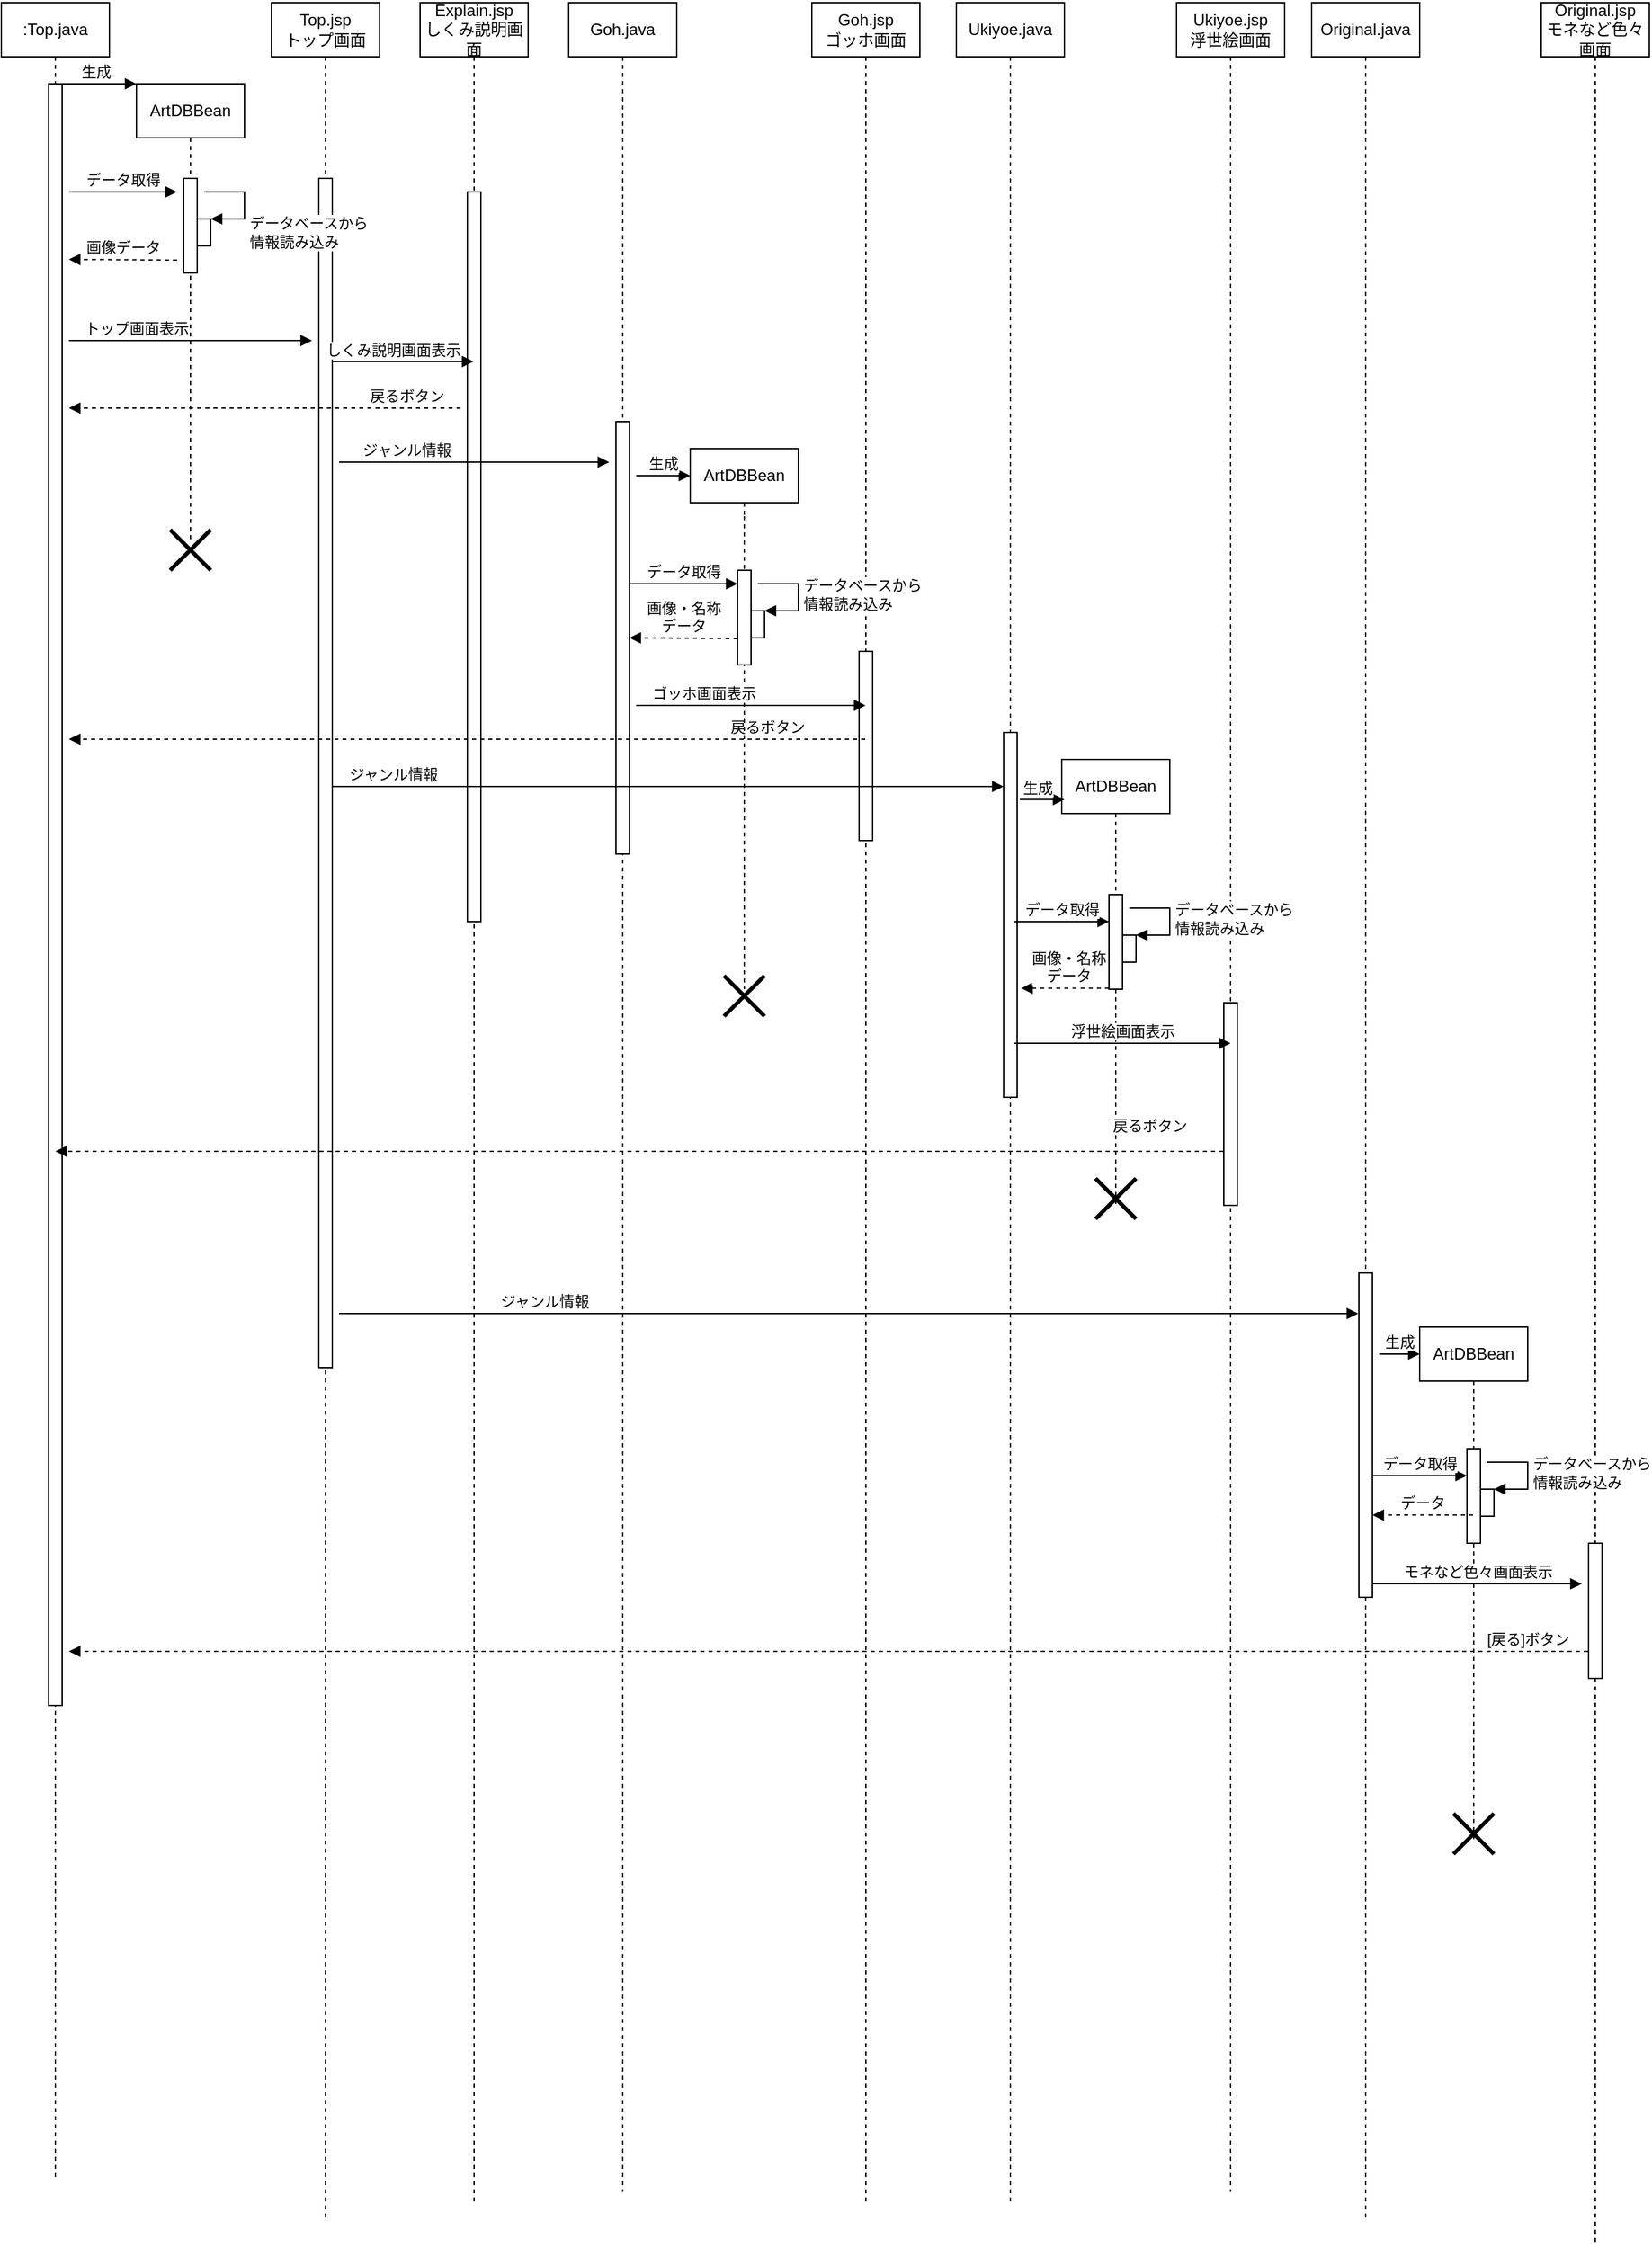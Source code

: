 <mxfile version="14.4.9" type="device"><diagram id="YpQuNti6Ru9Zz0I5ruBN" name="ページ1"><mxGraphModel dx="1447" dy="803" grid="1" gridSize="10" guides="1" tooltips="1" connect="1" arrows="1" fold="1" page="1" pageScale="1" pageWidth="827" pageHeight="1169" math="0" shadow="0"><root><mxCell id="0"/><mxCell id="1" parent="0"/><mxCell id="Ttry0OVV4ICA3oZqn3-e-10" value="Top.jsp&lt;br&gt;トップ画面" style="shape=umlLifeline;perimeter=lifelinePerimeter;whiteSpace=wrap;html=1;container=1;collapsible=0;recursiveResize=0;outlineConnect=0;" parent="1" vertex="1"><mxGeometry x="240" y="40" width="80" height="1640" as="geometry"/></mxCell><mxCell id="Ttry0OVV4ICA3oZqn3-e-11" value="" style="html=1;points=[];perimeter=orthogonalPerimeter;" parent="Ttry0OVV4ICA3oZqn3-e-10" vertex="1"><mxGeometry x="35" y="130" width="10" height="880" as="geometry"/></mxCell><mxCell id="Ttry0OVV4ICA3oZqn3-e-1" value=":Top.java" style="shape=umlLifeline;perimeter=lifelinePerimeter;whiteSpace=wrap;html=1;container=1;collapsible=0;recursiveResize=0;outlineConnect=0;" parent="1" vertex="1"><mxGeometry x="40" y="40" width="80" height="1610" as="geometry"/></mxCell><mxCell id="Ttry0OVV4ICA3oZqn3-e-2" value="" style="html=1;points=[];perimeter=orthogonalPerimeter;" parent="Ttry0OVV4ICA3oZqn3-e-1" vertex="1"><mxGeometry x="35" y="60" width="10" height="1200" as="geometry"/></mxCell><mxCell id="Ttry0OVV4ICA3oZqn3-e-3" value="ArtDBBean" style="shape=umlLifeline;perimeter=lifelinePerimeter;whiteSpace=wrap;html=1;container=1;collapsible=0;recursiveResize=0;outlineConnect=0;" parent="1" vertex="1"><mxGeometry x="140" y="100" width="80" height="340" as="geometry"/></mxCell><mxCell id="Ttry0OVV4ICA3oZqn3-e-4" value="" style="html=1;points=[];perimeter=orthogonalPerimeter;" parent="Ttry0OVV4ICA3oZqn3-e-3" vertex="1"><mxGeometry x="35" y="70" width="10" height="70" as="geometry"/></mxCell><mxCell id="Ttry0OVV4ICA3oZqn3-e-5" value="" style="html=1;points=[];perimeter=orthogonalPerimeter;" parent="Ttry0OVV4ICA3oZqn3-e-3" vertex="1"><mxGeometry x="45" y="100" width="10" height="20" as="geometry"/></mxCell><mxCell id="Ttry0OVV4ICA3oZqn3-e-6" value="データベースから&lt;br&gt;情報読み込み" style="edgeStyle=orthogonalEdgeStyle;html=1;align=left;spacingLeft=2;endArrow=block;rounded=0;entryX=1;entryY=0;" parent="Ttry0OVV4ICA3oZqn3-e-3" target="Ttry0OVV4ICA3oZqn3-e-5" edge="1"><mxGeometry x="0.333" y="10" relative="1" as="geometry"><mxPoint x="50" y="80" as="sourcePoint"/><Array as="points"><mxPoint x="80" y="80"/></Array><mxPoint as="offset"/></mxGeometry></mxCell><mxCell id="Ttry0OVV4ICA3oZqn3-e-7" value="生成" style="html=1;verticalAlign=bottom;endArrow=block;" parent="1" edge="1"><mxGeometry width="80" relative="1" as="geometry"><mxPoint x="80" y="100" as="sourcePoint"/><mxPoint x="140" y="100" as="targetPoint"/></mxGeometry></mxCell><mxCell id="Ttry0OVV4ICA3oZqn3-e-8" value="データ取得" style="html=1;verticalAlign=bottom;endArrow=block;" parent="1" edge="1"><mxGeometry width="80" relative="1" as="geometry"><mxPoint x="90" y="180" as="sourcePoint"/><mxPoint x="170" y="180" as="targetPoint"/></mxGeometry></mxCell><mxCell id="Ttry0OVV4ICA3oZqn3-e-9" value="画像データ" style="html=1;verticalAlign=bottom;endArrow=block;dashed=1;" parent="1" edge="1"><mxGeometry width="80" relative="1" as="geometry"><mxPoint x="170" y="230.5" as="sourcePoint"/><mxPoint x="90" y="230" as="targetPoint"/></mxGeometry></mxCell><mxCell id="Ttry0OVV4ICA3oZqn3-e-12" value="トップ画面表示" style="html=1;verticalAlign=bottom;endArrow=block;" parent="1" edge="1"><mxGeometry x="-0.444" width="80" relative="1" as="geometry"><mxPoint x="90" y="290" as="sourcePoint"/><mxPoint x="270" y="290" as="targetPoint"/><mxPoint as="offset"/></mxGeometry></mxCell><mxCell id="Ttry0OVV4ICA3oZqn3-e-13" value="Explain.jsp&lt;br&gt;しくみ説明画面" style="shape=umlLifeline;perimeter=lifelinePerimeter;whiteSpace=wrap;html=1;container=1;collapsible=0;recursiveResize=0;outlineConnect=0;" parent="1" vertex="1"><mxGeometry x="350" y="40" width="80" height="1630" as="geometry"/></mxCell><mxCell id="Ttry0OVV4ICA3oZqn3-e-14" value="" style="html=1;points=[];perimeter=orthogonalPerimeter;" parent="Ttry0OVV4ICA3oZqn3-e-13" vertex="1"><mxGeometry x="35" y="140" width="10" height="540" as="geometry"/></mxCell><mxCell id="Ttry0OVV4ICA3oZqn3-e-15" value="しくみ説明画面表示" style="html=1;verticalAlign=bottom;endArrow=block;exitX=1.014;exitY=0.154;exitDx=0;exitDy=0;exitPerimeter=0;" parent="1" target="Ttry0OVV4ICA3oZqn3-e-13" edge="1" source="Ttry0OVV4ICA3oZqn3-e-11"><mxGeometry x="-0.14" width="80" relative="1" as="geometry"><mxPoint x="290" y="290" as="sourcePoint"/><mxPoint x="370" y="290" as="targetPoint"/><mxPoint as="offset"/></mxGeometry></mxCell><mxCell id="Ttry0OVV4ICA3oZqn3-e-22" value="Goh.java" style="shape=umlLifeline;perimeter=lifelinePerimeter;whiteSpace=wrap;html=1;container=1;collapsible=0;recursiveResize=0;outlineConnect=0;" parent="1" vertex="1"><mxGeometry x="460" y="40" width="80" height="1620" as="geometry"/></mxCell><mxCell id="Ttry0OVV4ICA3oZqn3-e-23" value="" style="html=1;points=[];perimeter=orthogonalPerimeter;" parent="Ttry0OVV4ICA3oZqn3-e-22" vertex="1"><mxGeometry x="35" y="310" width="10" height="320" as="geometry"/></mxCell><mxCell id="Ttry0OVV4ICA3oZqn3-e-24" value="Goh.jsp&lt;br&gt;ゴッホ画面" style="shape=umlLifeline;perimeter=lifelinePerimeter;whiteSpace=wrap;html=1;container=1;collapsible=0;recursiveResize=0;outlineConnect=0;" parent="1" vertex="1"><mxGeometry x="640" y="40" width="80" height="1630" as="geometry"/></mxCell><mxCell id="Ttry0OVV4ICA3oZqn3-e-25" value="" style="html=1;points=[];perimeter=orthogonalPerimeter;" parent="Ttry0OVV4ICA3oZqn3-e-24" vertex="1"><mxGeometry x="35" y="480" width="10" height="140" as="geometry"/></mxCell><mxCell id="ESevAekTUr1ejZM1aii9-2" value="ジャンル情報" style="html=1;verticalAlign=bottom;endArrow=block;" parent="Ttry0OVV4ICA3oZqn3-e-24" edge="1"><mxGeometry x="-0.821" width="80" relative="1" as="geometry"><mxPoint x="-354.5" y="580" as="sourcePoint"/><mxPoint x="142" y="580" as="targetPoint"/><Array as="points"><mxPoint x="65.5" y="580"/><mxPoint x="85.5" y="580"/></Array><mxPoint as="offset"/></mxGeometry></mxCell><mxCell id="Ttry0OVV4ICA3oZqn3-e-33" value="Ukiyoe.java" style="shape=umlLifeline;perimeter=lifelinePerimeter;whiteSpace=wrap;html=1;container=1;collapsible=0;recursiveResize=0;outlineConnect=0;" parent="1" vertex="1"><mxGeometry x="747" y="40" width="80" height="1630" as="geometry"/></mxCell><mxCell id="Ttry0OVV4ICA3oZqn3-e-34" value="" style="html=1;points=[];perimeter=orthogonalPerimeter;" parent="Ttry0OVV4ICA3oZqn3-e-33" vertex="1"><mxGeometry x="35" y="540" width="10" height="270" as="geometry"/></mxCell><mxCell id="Ttry0OVV4ICA3oZqn3-e-35" value="ジャンル情報" style="html=1;verticalAlign=bottom;endArrow=block;" parent="1" edge="1"><mxGeometry x="-0.5" width="80" relative="1" as="geometry"><mxPoint x="290" y="380" as="sourcePoint"/><mxPoint x="490" y="380" as="targetPoint"/><mxPoint as="offset"/></mxGeometry></mxCell><mxCell id="Ttry0OVV4ICA3oZqn3-e-48" value="Ukiyoe.jsp&lt;br&gt;浮世絵画面" style="shape=umlLifeline;perimeter=lifelinePerimeter;whiteSpace=wrap;html=1;container=1;collapsible=0;recursiveResize=0;outlineConnect=0;" parent="1" vertex="1"><mxGeometry x="910" y="40" width="80" height="1620" as="geometry"/></mxCell><mxCell id="Ttry0OVV4ICA3oZqn3-e-49" value="" style="html=1;points=[];perimeter=orthogonalPerimeter;" parent="Ttry0OVV4ICA3oZqn3-e-48" vertex="1"><mxGeometry x="35" y="740" width="10" height="150" as="geometry"/></mxCell><mxCell id="Ttry0OVV4ICA3oZqn3-e-51" value="戻るボタン" style="html=1;verticalAlign=bottom;endArrow=block;dashed=1;" parent="1" edge="1"><mxGeometry x="-0.753" width="80" relative="1" as="geometry"><mxPoint x="679.5" y="585" as="sourcePoint"/><mxPoint x="90" y="585" as="targetPoint"/><mxPoint as="offset"/></mxGeometry></mxCell><mxCell id="GttjtIk6Q0Pbnpbwzebx-1" style="edgeStyle=orthogonalEdgeStyle;rounded=0;orthogonalLoop=1;jettySize=auto;html=1;dashed=1;endArrow=none;endFill=0;" parent="1" source="Ttry0OVV4ICA3oZqn3-e-63" edge="1"><mxGeometry relative="1" as="geometry"><mxPoint x="590" y="770" as="targetPoint"/><Array as="points"><mxPoint x="590" y="750"/><mxPoint x="590" y="750"/></Array></mxGeometry></mxCell><mxCell id="Ttry0OVV4ICA3oZqn3-e-63" value="ArtDBBean" style="shape=umlLifeline;perimeter=lifelinePerimeter;whiteSpace=wrap;html=1;container=1;collapsible=0;recursiveResize=0;outlineConnect=0;" parent="1" vertex="1"><mxGeometry x="550" y="370" width="80" height="50" as="geometry"/></mxCell><mxCell id="GttjtIk6Q0Pbnpbwzebx-8" style="edgeStyle=orthogonalEdgeStyle;rounded=0;orthogonalLoop=1;jettySize=auto;html=1;dashed=1;endArrow=none;endFill=0;" parent="1" source="Ttry0OVV4ICA3oZqn3-e-70" edge="1"><mxGeometry relative="1" as="geometry"><mxPoint x="865" y="930" as="targetPoint"/><Array as="points"><mxPoint x="865" y="785"/></Array></mxGeometry></mxCell><mxCell id="Ttry0OVV4ICA3oZqn3-e-70" value="ArtDBBean" style="shape=umlLifeline;perimeter=lifelinePerimeter;whiteSpace=wrap;html=1;container=1;collapsible=0;recursiveResize=0;outlineConnect=0;" parent="1" vertex="1"><mxGeometry x="825" y="600" width="80" height="170" as="geometry"/></mxCell><mxCell id="Ttry0OVV4ICA3oZqn3-e-71" value="" style="html=1;points=[];perimeter=orthogonalPerimeter;" parent="Ttry0OVV4ICA3oZqn3-e-70" vertex="1"><mxGeometry x="35" y="100" width="10" height="70" as="geometry"/></mxCell><mxCell id="Ttry0OVV4ICA3oZqn3-e-72" value="" style="html=1;points=[];perimeter=orthogonalPerimeter;" parent="Ttry0OVV4ICA3oZqn3-e-70" vertex="1"><mxGeometry x="45" y="130" width="10" height="20" as="geometry"/></mxCell><mxCell id="Ttry0OVV4ICA3oZqn3-e-73" value="データベースから&lt;br&gt;情報読み込み" style="edgeStyle=orthogonalEdgeStyle;html=1;align=left;spacingLeft=2;endArrow=block;rounded=0;entryX=1;entryY=0;" parent="Ttry0OVV4ICA3oZqn3-e-70" target="Ttry0OVV4ICA3oZqn3-e-72" edge="1"><mxGeometry relative="1" as="geometry"><mxPoint x="50" y="110" as="sourcePoint"/><Array as="points"><mxPoint x="80" y="110"/></Array></mxGeometry></mxCell><mxCell id="Ttry0OVV4ICA3oZqn3-e-75" value="画像・名称&lt;br&gt;データ" style="html=1;verticalAlign=bottom;endArrow=block;dashed=1;" parent="Ttry0OVV4ICA3oZqn3-e-70" edge="1"><mxGeometry x="-0.077" width="80" relative="1" as="geometry"><mxPoint x="35" y="169.31" as="sourcePoint"/><mxPoint x="-30" y="169.31" as="targetPoint"/><mxPoint as="offset"/></mxGeometry></mxCell><mxCell id="Ttry0OVV4ICA3oZqn3-e-74" value="生成" style="html=1;verticalAlign=bottom;endArrow=block;" parent="1" edge="1"><mxGeometry x="-0.212" width="80" relative="1" as="geometry"><mxPoint x="794" y="629.66" as="sourcePoint"/><mxPoint x="827" y="629.66" as="targetPoint"/><mxPoint as="offset"/></mxGeometry></mxCell><mxCell id="Ttry0OVV4ICA3oZqn3-e-78" value="ArtDBBean" style="shape=umlLifeline;perimeter=lifelinePerimeter;whiteSpace=wrap;html=1;container=1;collapsible=0;recursiveResize=0;outlineConnect=0;" parent="1" vertex="1"><mxGeometry x="1090" y="1020" width="80" height="380" as="geometry"/></mxCell><mxCell id="GttjtIk6Q0Pbnpbwzebx-6" value="" style="shape=umlDestroy;whiteSpace=wrap;html=1;strokeWidth=3;" parent="Ttry0OVV4ICA3oZqn3-e-78" vertex="1"><mxGeometry x="25" y="360" width="30" height="30" as="geometry"/></mxCell><mxCell id="Ttry0OVV4ICA3oZqn3-e-84" value="Original.java" style="shape=umlLifeline;perimeter=lifelinePerimeter;whiteSpace=wrap;html=1;container=1;collapsible=0;recursiveResize=0;outlineConnect=0;" parent="1" vertex="1"><mxGeometry x="1010" y="40" width="80" height="1640" as="geometry"/></mxCell><mxCell id="Ttry0OVV4ICA3oZqn3-e-85" value="" style="html=1;points=[];perimeter=orthogonalPerimeter;" parent="Ttry0OVV4ICA3oZqn3-e-84" vertex="1"><mxGeometry x="35" y="940" width="10" height="240" as="geometry"/></mxCell><mxCell id="Ttry0OVV4ICA3oZqn3-e-86" value="Original.jsp&lt;br&gt;モネなど色々画面" style="shape=umlLifeline;perimeter=lifelinePerimeter;whiteSpace=wrap;html=1;container=1;collapsible=0;recursiveResize=0;outlineConnect=0;" parent="1" vertex="1"><mxGeometry x="1180" y="40" width="80" height="1660" as="geometry"/></mxCell><mxCell id="Ttry0OVV4ICA3oZqn3-e-87" value="" style="html=1;points=[];perimeter=orthogonalPerimeter;" parent="Ttry0OVV4ICA3oZqn3-e-86" vertex="1"><mxGeometry x="35" y="1140" width="10" height="100" as="geometry"/></mxCell><mxCell id="Ttry0OVV4ICA3oZqn3-e-88" value="戻るボタン" style="html=1;verticalAlign=bottom;endArrow=block;dashed=1;" parent="1" edge="1" target="Ttry0OVV4ICA3oZqn3-e-1"><mxGeometry x="-0.873" y="-10" width="80" relative="1" as="geometry"><mxPoint x="944.5" y="890" as="sourcePoint"/><mxPoint x="400" y="890" as="targetPoint"/><mxPoint as="offset"/></mxGeometry></mxCell><mxCell id="Ttry0OVV4ICA3oZqn3-e-89" value="戻るボタン" style="html=1;verticalAlign=bottom;endArrow=block;dashed=1;" parent="1" edge="1"><mxGeometry x="-0.724" width="80" relative="1" as="geometry"><mxPoint x="380" y="340" as="sourcePoint"/><mxPoint x="90" y="340" as="targetPoint"/><mxPoint as="offset"/><Array as="points"><mxPoint x="290" y="340"/><mxPoint x="90" y="340"/></Array></mxGeometry></mxCell><mxCell id="ESevAekTUr1ejZM1aii9-3" value="ジャンル情報" style="html=1;verticalAlign=bottom;endArrow=block;" parent="1" edge="1"><mxGeometry x="-0.597" width="80" relative="1" as="geometry"><mxPoint x="290" y="1010" as="sourcePoint"/><mxPoint x="1044.5" y="1010" as="targetPoint"/><mxPoint as="offset"/></mxGeometry></mxCell><mxCell id="ESevAekTUr1ejZM1aii9-5" value="" style="shape=umlDestroy;whiteSpace=wrap;html=1;strokeWidth=3;" parent="1" vertex="1"><mxGeometry x="165" y="430" width="30" height="30" as="geometry"/></mxCell><mxCell id="ESevAekTUr1ejZM1aii9-6" value="ゴッホ画面表示" style="html=1;verticalAlign=bottom;endArrow=block;" parent="1" edge="1"><mxGeometry x="-0.411" width="80" relative="1" as="geometry"><mxPoint x="510" y="560" as="sourcePoint"/><mxPoint x="679.75" y="560" as="targetPoint"/><Array as="points"><mxPoint x="540.25" y="560"/></Array><mxPoint as="offset"/></mxGeometry></mxCell><mxCell id="ESevAekTUr1ejZM1aii9-7" value="浮世絵画面表示" style="html=1;verticalAlign=bottom;endArrow=block;" parent="1" edge="1"><mxGeometry width="80" relative="1" as="geometry"><mxPoint x="790" y="810" as="sourcePoint"/><mxPoint x="950" y="810" as="targetPoint"/><Array as="points"><mxPoint x="825" y="810"/></Array></mxGeometry></mxCell><mxCell id="ESevAekTUr1ejZM1aii9-8" value="モネなど色々画面表示" style="html=1;verticalAlign=bottom;endArrow=block;" parent="1" edge="1"><mxGeometry width="80" relative="1" as="geometry"><mxPoint x="1055" y="1210" as="sourcePoint"/><mxPoint x="1210" y="1210" as="targetPoint"/><Array as="points"><mxPoint x="1095" y="1210"/></Array></mxGeometry></mxCell><mxCell id="GttjtIk6Q0Pbnpbwzebx-2" value="" style="shape=umlDestroy;whiteSpace=wrap;html=1;strokeWidth=3;" parent="1" vertex="1"><mxGeometry x="575" y="760" width="30" height="30" as="geometry"/></mxCell><mxCell id="GttjtIk6Q0Pbnpbwzebx-4" value="" style="shape=umlDestroy;whiteSpace=wrap;html=1;strokeWidth=3;" parent="1" vertex="1"><mxGeometry x="850" y="910" width="30" height="30" as="geometry"/></mxCell><mxCell id="Ttry0OVV4ICA3oZqn3-e-68" value="生成" style="html=1;verticalAlign=bottom;endArrow=block;" parent="1" edge="1"><mxGeometry width="80" relative="1" as="geometry"><mxPoint x="510" y="390" as="sourcePoint"/><mxPoint x="550" y="390" as="targetPoint"/></mxGeometry></mxCell><mxCell id="Ttry0OVV4ICA3oZqn3-e-64" value="" style="html=1;points=[];perimeter=orthogonalPerimeter;" parent="1" vertex="1"><mxGeometry x="585" y="460" width="10" height="70" as="geometry"/></mxCell><mxCell id="Ttry0OVV4ICA3oZqn3-e-65" value="" style="html=1;points=[];perimeter=orthogonalPerimeter;" parent="1" vertex="1"><mxGeometry x="595" y="490" width="10" height="20" as="geometry"/></mxCell><mxCell id="Ttry0OVV4ICA3oZqn3-e-66" value="データベースから&lt;br&gt;情報読み込み" style="edgeStyle=orthogonalEdgeStyle;html=1;align=left;spacingLeft=2;endArrow=block;rounded=0;entryX=1;entryY=0;" parent="1" target="Ttry0OVV4ICA3oZqn3-e-65" edge="1"><mxGeometry relative="1" as="geometry"><mxPoint x="600" y="470" as="sourcePoint"/><Array as="points"><mxPoint x="630" y="470"/></Array></mxGeometry></mxCell><mxCell id="Ttry0OVV4ICA3oZqn3-e-69" value="画像・名称&lt;br&gt;データ" style="html=1;verticalAlign=bottom;endArrow=block;dashed=1;" parent="1" edge="1"><mxGeometry width="80" relative="1" as="geometry"><mxPoint x="585" y="510.5" as="sourcePoint"/><mxPoint x="505" y="510" as="targetPoint"/></mxGeometry></mxCell><mxCell id="Ttry0OVV4ICA3oZqn3-e-79" value="" style="html=1;points=[];perimeter=orthogonalPerimeter;" parent="1" vertex="1"><mxGeometry x="1125" y="1110" width="10" height="70" as="geometry"/></mxCell><mxCell id="Ttry0OVV4ICA3oZqn3-e-80" value="" style="html=1;points=[];perimeter=orthogonalPerimeter;" parent="1" vertex="1"><mxGeometry x="1135" y="1140" width="10" height="20" as="geometry"/></mxCell><mxCell id="Ttry0OVV4ICA3oZqn3-e-81" value="データベースから&lt;br&gt;情報読み込み" style="edgeStyle=orthogonalEdgeStyle;html=1;align=left;spacingLeft=2;endArrow=block;rounded=0;entryX=1;entryY=0;" parent="1" target="Ttry0OVV4ICA3oZqn3-e-80" edge="1"><mxGeometry relative="1" as="geometry"><mxPoint x="1140" y="1120" as="sourcePoint"/><Array as="points"><mxPoint x="1170" y="1120"/></Array></mxGeometry></mxCell><mxCell id="Ttry0OVV4ICA3oZqn3-e-82" value="生成" style="html=1;verticalAlign=bottom;endArrow=block;" parent="1" edge="1"><mxGeometry width="80" relative="1" as="geometry"><mxPoint x="1060" y="1040" as="sourcePoint"/><mxPoint x="1090" y="1040" as="targetPoint"/><mxPoint as="offset"/></mxGeometry></mxCell><mxCell id="Ttry0OVV4ICA3oZqn3-e-83" value="データ" style="html=1;verticalAlign=bottom;endArrow=block;dashed=1;" parent="1" edge="1" source="Ttry0OVV4ICA3oZqn3-e-78"><mxGeometry width="80" relative="1" as="geometry"><mxPoint x="1115" y="1159.17" as="sourcePoint"/><mxPoint x="1055" y="1159.17" as="targetPoint"/></mxGeometry></mxCell><mxCell id="Ttry0OVV4ICA3oZqn3-e-52" value="[戻る]ボタン" style="html=1;verticalAlign=bottom;endArrow=block;dashed=1;" parent="1" edge="1"><mxGeometry x="-0.921" width="80" relative="1" as="geometry"><mxPoint x="1214.5" y="1260" as="sourcePoint"/><mxPoint x="90" y="1260" as="targetPoint"/><mxPoint as="offset"/></mxGeometry></mxCell><mxCell id="qJaMmEQL8RO4UnBVaR6K-1" value="データ取得" style="html=1;verticalAlign=bottom;endArrow=block;" edge="1" parent="1"><mxGeometry width="80" relative="1" as="geometry"><mxPoint x="505" y="470" as="sourcePoint"/><mxPoint x="585" y="470" as="targetPoint"/></mxGeometry></mxCell><mxCell id="qJaMmEQL8RO4UnBVaR6K-2" value="データ取得" style="html=1;verticalAlign=bottom;endArrow=block;" edge="1" parent="1"><mxGeometry width="80" relative="1" as="geometry"><mxPoint x="790" y="720" as="sourcePoint"/><mxPoint x="860" y="720" as="targetPoint"/></mxGeometry></mxCell><mxCell id="qJaMmEQL8RO4UnBVaR6K-4" value="データ取得" style="html=1;verticalAlign=bottom;endArrow=block;" edge="1" parent="1"><mxGeometry width="80" relative="1" as="geometry"><mxPoint x="1055" y="1130" as="sourcePoint"/><mxPoint x="1125" y="1130" as="targetPoint"/></mxGeometry></mxCell></root></mxGraphModel></diagram></mxfile>